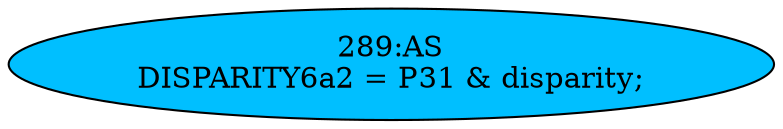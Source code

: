 strict digraph "" {
	node [label="\N"];
	"289:AS"	 [ast="<pyverilog.vparser.ast.Assign object at 0x7f14ada2a510>",
		def_var="['DISPARITY6a2']",
		fillcolor=deepskyblue,
		label="289:AS
DISPARITY6a2 = P31 & disparity;",
		statements="[]",
		style=filled,
		typ=Assign,
		use_var="['P31', 'disparity']"];
}
